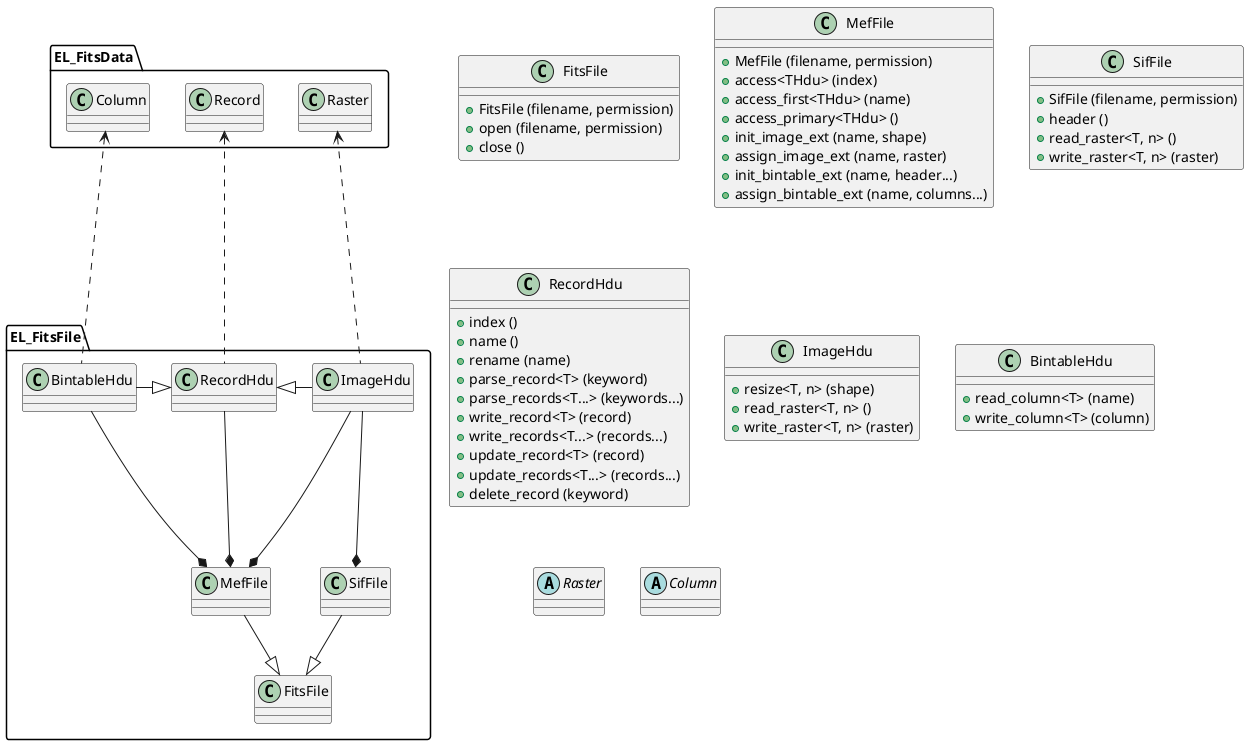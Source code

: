 @startuml

package EL_FitsFile {

RecordHdu <|- ImageHdu
BintableHdu -|> RecordHdu

BintableHdu --* MefFile
RecordHdu --* MefFile
ImageHdu --* MefFile

MefFile --|> FitsFile
SifFile --|> FitsFile
ImageHdu --* SifFile

}

package EL_FitsData {

Raster <.. ImageHdu
Column <.. BintableHdu
Record <.. RecordHdu

}

class FitsFile {
+ FitsFile (filename, permission)
+ open (filename, permission)
+ close ()
}

class MefFile {
+ MefFile (filename, permission)
+ access<THdu> (index)
+ access_first<THdu> (name)
+ access_primary<THdu> ()
+ init_image_ext (name, shape)
+ assign_image_ext (name, raster)
+ init_bintable_ext (name, header...)
+ assign_bintable_ext (name, columns...)
}

class SifFile {
+ SifFile (filename, permission)
+ header ()
+ read_raster<T, n> ()
+ write_raster<T, n> (raster)
}

class RecordHdu {
+ index ()
+ name ()
+ rename (name)
+ parse_record<T> (keyword)
+ parse_records<T...> (keywords...)
+ write_record<T> (record)
+ write_records<T...> (records...)
+ update_record<T> (record)
+ update_records<T...> (records...)
+ delete_record (keyword)
}

class ImageHdu {
+ resize<T, n> (shape)
+ read_raster<T, n> ()
+ write_raster<T, n> (raster)
}

class BintableHdu {
+ read_column<T> (name)
+ write_column<T> (column)
}

abstract class Raster {}

abstract class Column {}

@enduml
